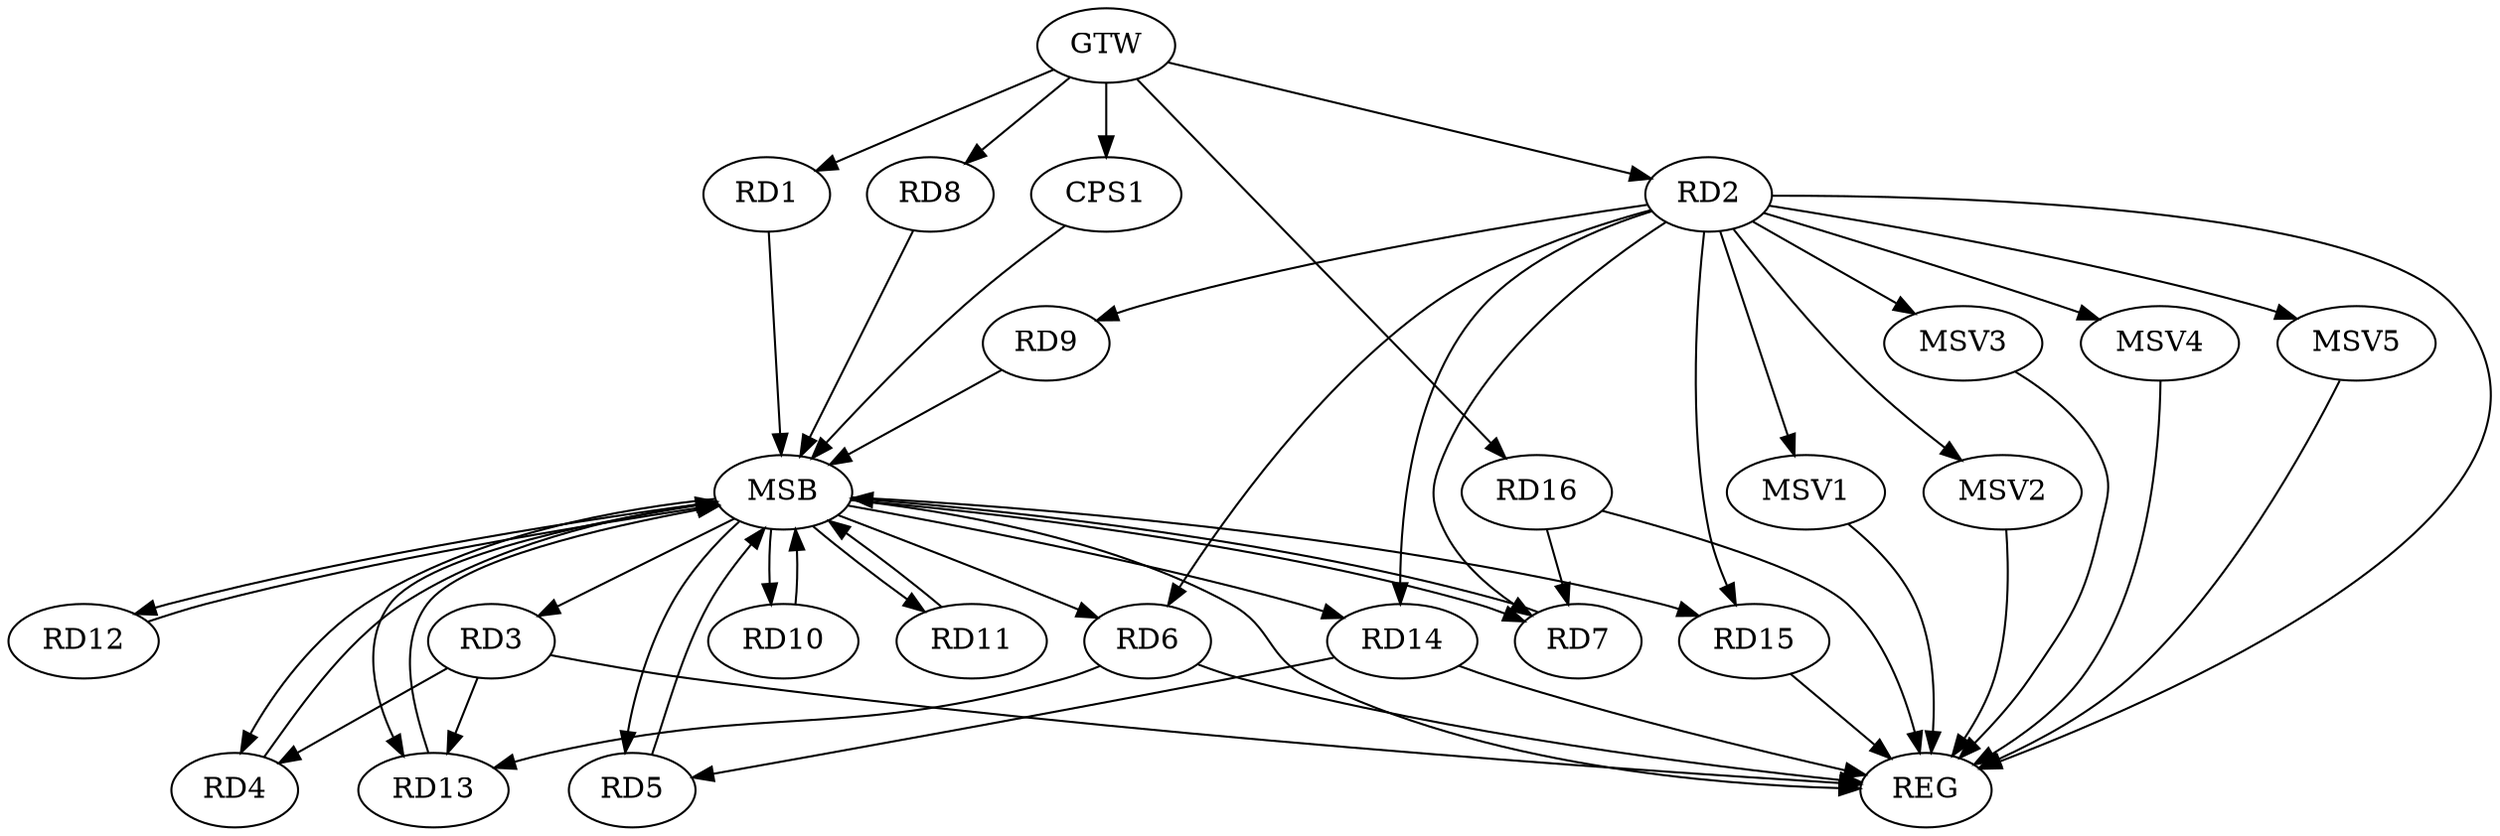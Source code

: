 strict digraph G {
  RD1 [ label="RD1" ];
  RD2 [ label="RD2" ];
  RD3 [ label="RD3" ];
  RD4 [ label="RD4" ];
  RD5 [ label="RD5" ];
  RD6 [ label="RD6" ];
  RD7 [ label="RD7" ];
  RD8 [ label="RD8" ];
  RD9 [ label="RD9" ];
  RD10 [ label="RD10" ];
  RD11 [ label="RD11" ];
  RD12 [ label="RD12" ];
  RD13 [ label="RD13" ];
  RD14 [ label="RD14" ];
  RD15 [ label="RD15" ];
  RD16 [ label="RD16" ];
  CPS1 [ label="CPS1" ];
  GTW [ label="GTW" ];
  REG [ label="REG" ];
  MSB [ label="MSB" ];
  MSV1 [ label="MSV1" ];
  MSV2 [ label="MSV2" ];
  MSV3 [ label="MSV3" ];
  MSV4 [ label="MSV4" ];
  MSV5 [ label="MSV5" ];
  RD2 -> RD6;
  RD2 -> RD7;
  RD2 -> RD9;
  RD2 -> RD14;
  RD2 -> RD15;
  RD3 -> RD4;
  RD3 -> RD13;
  RD14 -> RD5;
  RD6 -> RD13;
  RD16 -> RD7;
  GTW -> RD1;
  GTW -> RD2;
  GTW -> RD8;
  GTW -> RD16;
  GTW -> CPS1;
  RD2 -> REG;
  RD3 -> REG;
  RD6 -> REG;
  RD14 -> REG;
  RD15 -> REG;
  RD16 -> REG;
  RD1 -> MSB;
  MSB -> RD11;
  MSB -> REG;
  RD4 -> MSB;
  RD5 -> MSB;
  RD7 -> MSB;
  MSB -> RD12;
  RD8 -> MSB;
  MSB -> RD6;
  MSB -> RD7;
  RD9 -> MSB;
  MSB -> RD3;
  MSB -> RD4;
  MSB -> RD10;
  MSB -> RD13;
  RD10 -> MSB;
  RD11 -> MSB;
  RD12 -> MSB;
  MSB -> RD14;
  RD13 -> MSB;
  CPS1 -> MSB;
  MSB -> RD5;
  MSB -> RD15;
  RD2 -> MSV1;
  MSV1 -> REG;
  RD2 -> MSV2;
  MSV2 -> REG;
  RD2 -> MSV3;
  MSV3 -> REG;
  RD2 -> MSV4;
  MSV4 -> REG;
  RD2 -> MSV5;
  MSV5 -> REG;
}
